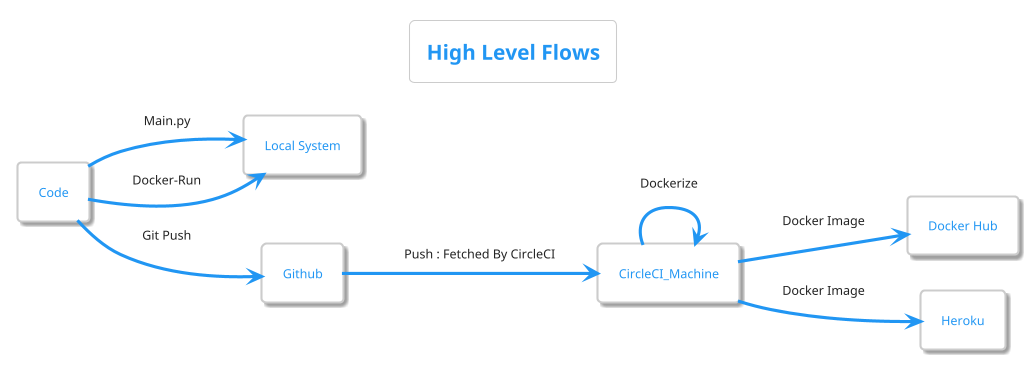 @startuml Flow
!theme materia
skinparam defaultFontName Verdana
' (Alt+D to Preview in VSCode..)

/'
Check out:

https://github.com/conda/conda/tree/master/docs/source/umls
https://github.com/plantuml-stdlib/C4-PlantUML 

Full Docs:
https://plantuml.com/
for more examples

'/

' TODO: LATER EMBED THIS DIAGRAM IN RST..
' Check Conda Docs, How they have done this..

left to right direction

title High Level Flows

' skinparam sequenceMessageAlign center
' Alice -> Bob : Hi
' Bob -> Alice : This is very long
/'
(Code) -> (Local System)
(Code) -> (Github)
(Github) -> (CircleCI)
(CircleCI) -> (Heroku) : Yaml-File
'/
'left to right direction
'top to bottom direction



rectangle Code
rectangle "Local System" as Local_System
rectangle Github
rectangle CircleCI_Machine
rectangle "Docker Hub" as Docker_Hub
rectangle Heroku


Code --> Local_System : Main.py
Code --> Local_System : Docker-Run
Code --> Github : Git Push
Github --> CircleCI_Machine : Push : Fetched By CircleCI
CircleCI_Machine --> CircleCI_Machine : Dockerize
CircleCI_Machine --> Docker_Hub : Docker Image 
CircleCI_Machine --> Heroku : Docker Image

/'
' Class..
class Example {
  Sam, Hii   
}
'/


@enduml